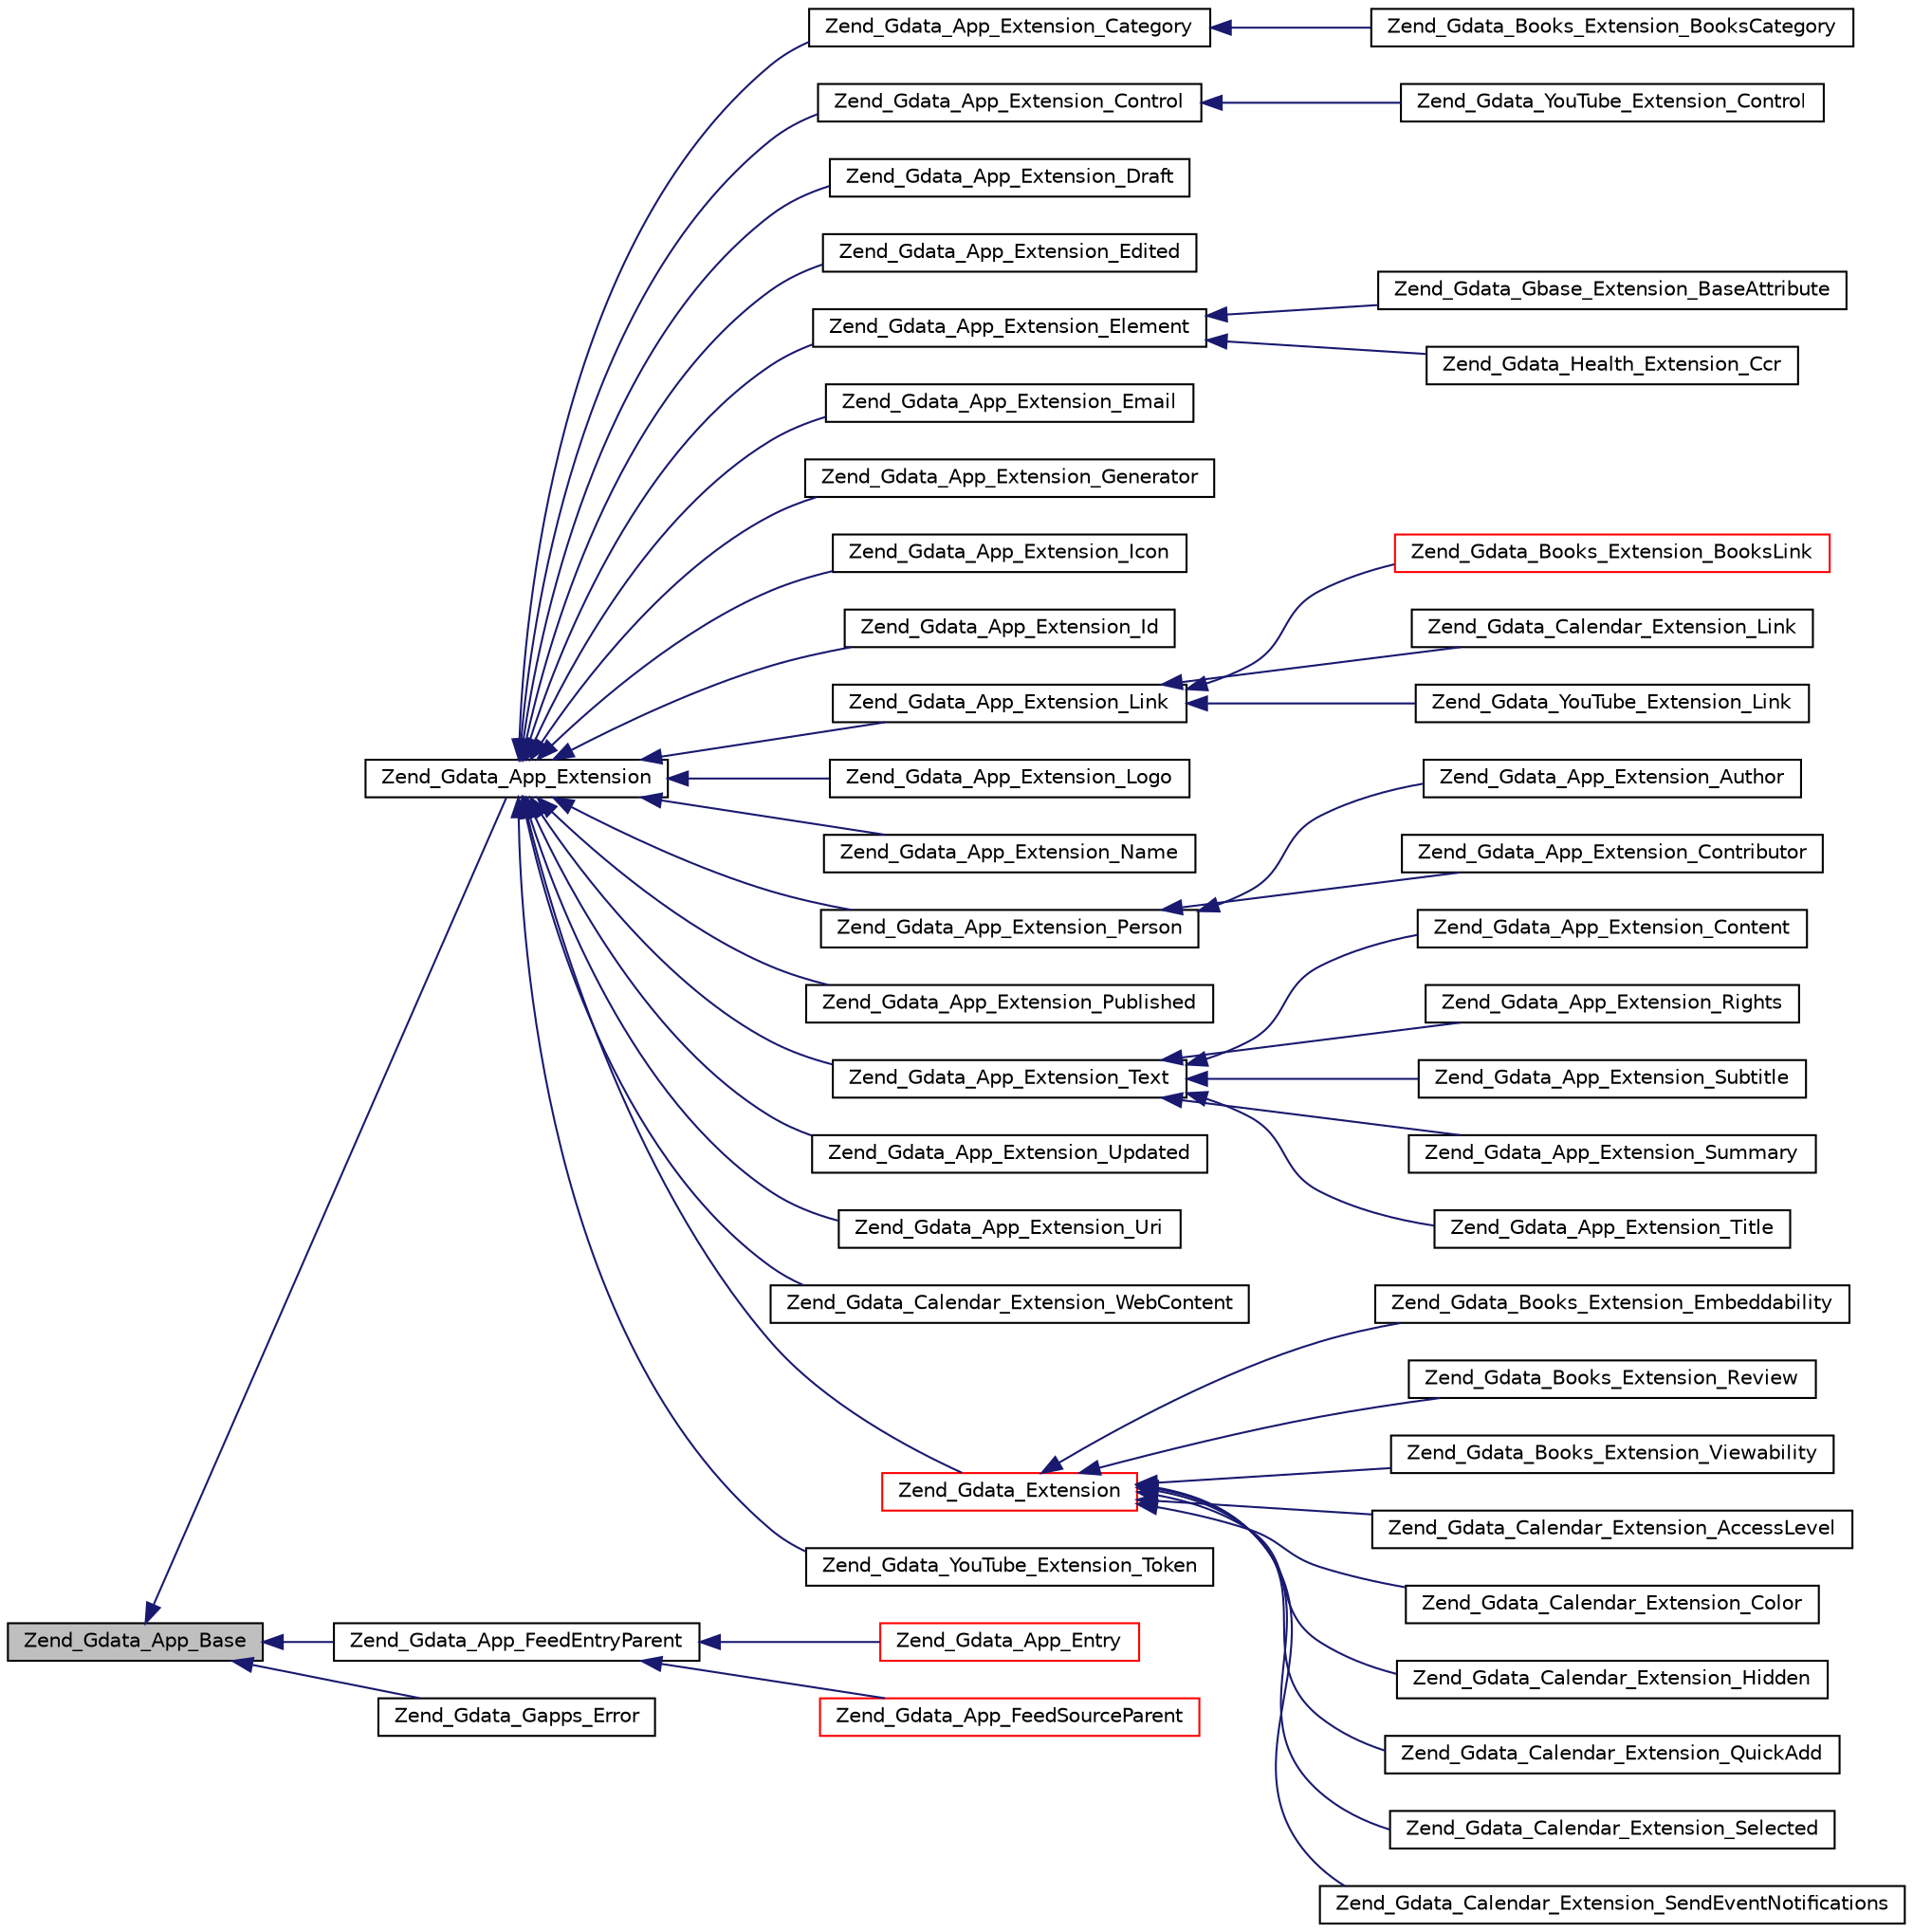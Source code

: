 digraph G
{
  edge [fontname="Helvetica",fontsize="10",labelfontname="Helvetica",labelfontsize="10"];
  node [fontname="Helvetica",fontsize="10",shape=record];
  rankdir="LR";
  Node1 [label="Zend_Gdata_App_Base",height=0.2,width=0.4,color="black", fillcolor="grey75", style="filled" fontcolor="black"];
  Node1 -> Node2 [dir="back",color="midnightblue",fontsize="10",style="solid",fontname="Helvetica"];
  Node2 [label="Zend_Gdata_App_Extension",height=0.2,width=0.4,color="black", fillcolor="white", style="filled",URL="$class_zend___gdata___app___extension.html"];
  Node2 -> Node3 [dir="back",color="midnightblue",fontsize="10",style="solid",fontname="Helvetica"];
  Node3 [label="Zend_Gdata_App_Extension_Category",height=0.2,width=0.4,color="black", fillcolor="white", style="filled",URL="$class_zend___gdata___app___extension___category.html"];
  Node3 -> Node4 [dir="back",color="midnightblue",fontsize="10",style="solid",fontname="Helvetica"];
  Node4 [label="Zend_Gdata_Books_Extension_BooksCategory",height=0.2,width=0.4,color="black", fillcolor="white", style="filled",URL="$class_zend___gdata___books___extension___books_category.html"];
  Node2 -> Node5 [dir="back",color="midnightblue",fontsize="10",style="solid",fontname="Helvetica"];
  Node5 [label="Zend_Gdata_App_Extension_Control",height=0.2,width=0.4,color="black", fillcolor="white", style="filled",URL="$class_zend___gdata___app___extension___control.html"];
  Node5 -> Node6 [dir="back",color="midnightblue",fontsize="10",style="solid",fontname="Helvetica"];
  Node6 [label="Zend_Gdata_YouTube_Extension_Control",height=0.2,width=0.4,color="black", fillcolor="white", style="filled",URL="$class_zend___gdata___you_tube___extension___control.html"];
  Node2 -> Node7 [dir="back",color="midnightblue",fontsize="10",style="solid",fontname="Helvetica"];
  Node7 [label="Zend_Gdata_App_Extension_Draft",height=0.2,width=0.4,color="black", fillcolor="white", style="filled",URL="$class_zend___gdata___app___extension___draft.html"];
  Node2 -> Node8 [dir="back",color="midnightblue",fontsize="10",style="solid",fontname="Helvetica"];
  Node8 [label="Zend_Gdata_App_Extension_Edited",height=0.2,width=0.4,color="black", fillcolor="white", style="filled",URL="$class_zend___gdata___app___extension___edited.html"];
  Node2 -> Node9 [dir="back",color="midnightblue",fontsize="10",style="solid",fontname="Helvetica"];
  Node9 [label="Zend_Gdata_App_Extension_Element",height=0.2,width=0.4,color="black", fillcolor="white", style="filled",URL="$class_zend___gdata___app___extension___element.html"];
  Node9 -> Node10 [dir="back",color="midnightblue",fontsize="10",style="solid",fontname="Helvetica"];
  Node10 [label="Zend_Gdata_Gbase_Extension_BaseAttribute",height=0.2,width=0.4,color="black", fillcolor="white", style="filled",URL="$class_zend___gdata___gbase___extension___base_attribute.html"];
  Node9 -> Node11 [dir="back",color="midnightblue",fontsize="10",style="solid",fontname="Helvetica"];
  Node11 [label="Zend_Gdata_Health_Extension_Ccr",height=0.2,width=0.4,color="black", fillcolor="white", style="filled",URL="$class_zend___gdata___health___extension___ccr.html"];
  Node2 -> Node12 [dir="back",color="midnightblue",fontsize="10",style="solid",fontname="Helvetica"];
  Node12 [label="Zend_Gdata_App_Extension_Email",height=0.2,width=0.4,color="black", fillcolor="white", style="filled",URL="$class_zend___gdata___app___extension___email.html"];
  Node2 -> Node13 [dir="back",color="midnightblue",fontsize="10",style="solid",fontname="Helvetica"];
  Node13 [label="Zend_Gdata_App_Extension_Generator",height=0.2,width=0.4,color="black", fillcolor="white", style="filled",URL="$class_zend___gdata___app___extension___generator.html"];
  Node2 -> Node14 [dir="back",color="midnightblue",fontsize="10",style="solid",fontname="Helvetica"];
  Node14 [label="Zend_Gdata_App_Extension_Icon",height=0.2,width=0.4,color="black", fillcolor="white", style="filled",URL="$class_zend___gdata___app___extension___icon.html"];
  Node2 -> Node15 [dir="back",color="midnightblue",fontsize="10",style="solid",fontname="Helvetica"];
  Node15 [label="Zend_Gdata_App_Extension_Id",height=0.2,width=0.4,color="black", fillcolor="white", style="filled",URL="$class_zend___gdata___app___extension___id.html"];
  Node2 -> Node16 [dir="back",color="midnightblue",fontsize="10",style="solid",fontname="Helvetica"];
  Node16 [label="Zend_Gdata_App_Extension_Link",height=0.2,width=0.4,color="black", fillcolor="white", style="filled",URL="$class_zend___gdata___app___extension___link.html"];
  Node16 -> Node17 [dir="back",color="midnightblue",fontsize="10",style="solid",fontname="Helvetica"];
  Node17 [label="Zend_Gdata_Books_Extension_BooksLink",height=0.2,width=0.4,color="red", fillcolor="white", style="filled",URL="$class_zend___gdata___books___extension___books_link.html"];
  Node16 -> Node18 [dir="back",color="midnightblue",fontsize="10",style="solid",fontname="Helvetica"];
  Node18 [label="Zend_Gdata_Calendar_Extension_Link",height=0.2,width=0.4,color="black", fillcolor="white", style="filled",URL="$class_zend___gdata___calendar___extension___link.html"];
  Node16 -> Node19 [dir="back",color="midnightblue",fontsize="10",style="solid",fontname="Helvetica"];
  Node19 [label="Zend_Gdata_YouTube_Extension_Link",height=0.2,width=0.4,color="black", fillcolor="white", style="filled",URL="$class_zend___gdata___you_tube___extension___link.html"];
  Node2 -> Node20 [dir="back",color="midnightblue",fontsize="10",style="solid",fontname="Helvetica"];
  Node20 [label="Zend_Gdata_App_Extension_Logo",height=0.2,width=0.4,color="black", fillcolor="white", style="filled",URL="$class_zend___gdata___app___extension___logo.html"];
  Node2 -> Node21 [dir="back",color="midnightblue",fontsize="10",style="solid",fontname="Helvetica"];
  Node21 [label="Zend_Gdata_App_Extension_Name",height=0.2,width=0.4,color="black", fillcolor="white", style="filled",URL="$class_zend___gdata___app___extension___name.html"];
  Node2 -> Node22 [dir="back",color="midnightblue",fontsize="10",style="solid",fontname="Helvetica"];
  Node22 [label="Zend_Gdata_App_Extension_Person",height=0.2,width=0.4,color="black", fillcolor="white", style="filled",URL="$class_zend___gdata___app___extension___person.html"];
  Node22 -> Node23 [dir="back",color="midnightblue",fontsize="10",style="solid",fontname="Helvetica"];
  Node23 [label="Zend_Gdata_App_Extension_Author",height=0.2,width=0.4,color="black", fillcolor="white", style="filled",URL="$class_zend___gdata___app___extension___author.html"];
  Node22 -> Node24 [dir="back",color="midnightblue",fontsize="10",style="solid",fontname="Helvetica"];
  Node24 [label="Zend_Gdata_App_Extension_Contributor",height=0.2,width=0.4,color="black", fillcolor="white", style="filled",URL="$class_zend___gdata___app___extension___contributor.html"];
  Node2 -> Node25 [dir="back",color="midnightblue",fontsize="10",style="solid",fontname="Helvetica"];
  Node25 [label="Zend_Gdata_App_Extension_Published",height=0.2,width=0.4,color="black", fillcolor="white", style="filled",URL="$class_zend___gdata___app___extension___published.html"];
  Node2 -> Node26 [dir="back",color="midnightblue",fontsize="10",style="solid",fontname="Helvetica"];
  Node26 [label="Zend_Gdata_App_Extension_Text",height=0.2,width=0.4,color="black", fillcolor="white", style="filled",URL="$class_zend___gdata___app___extension___text.html"];
  Node26 -> Node27 [dir="back",color="midnightblue",fontsize="10",style="solid",fontname="Helvetica"];
  Node27 [label="Zend_Gdata_App_Extension_Content",height=0.2,width=0.4,color="black", fillcolor="white", style="filled",URL="$class_zend___gdata___app___extension___content.html"];
  Node26 -> Node28 [dir="back",color="midnightblue",fontsize="10",style="solid",fontname="Helvetica"];
  Node28 [label="Zend_Gdata_App_Extension_Rights",height=0.2,width=0.4,color="black", fillcolor="white", style="filled",URL="$class_zend___gdata___app___extension___rights.html"];
  Node26 -> Node29 [dir="back",color="midnightblue",fontsize="10",style="solid",fontname="Helvetica"];
  Node29 [label="Zend_Gdata_App_Extension_Subtitle",height=0.2,width=0.4,color="black", fillcolor="white", style="filled",URL="$class_zend___gdata___app___extension___subtitle.html"];
  Node26 -> Node30 [dir="back",color="midnightblue",fontsize="10",style="solid",fontname="Helvetica"];
  Node30 [label="Zend_Gdata_App_Extension_Summary",height=0.2,width=0.4,color="black", fillcolor="white", style="filled",URL="$class_zend___gdata___app___extension___summary.html"];
  Node26 -> Node31 [dir="back",color="midnightblue",fontsize="10",style="solid",fontname="Helvetica"];
  Node31 [label="Zend_Gdata_App_Extension_Title",height=0.2,width=0.4,color="black", fillcolor="white", style="filled",URL="$class_zend___gdata___app___extension___title.html"];
  Node2 -> Node32 [dir="back",color="midnightblue",fontsize="10",style="solid",fontname="Helvetica"];
  Node32 [label="Zend_Gdata_App_Extension_Updated",height=0.2,width=0.4,color="black", fillcolor="white", style="filled",URL="$class_zend___gdata___app___extension___updated.html"];
  Node2 -> Node33 [dir="back",color="midnightblue",fontsize="10",style="solid",fontname="Helvetica"];
  Node33 [label="Zend_Gdata_App_Extension_Uri",height=0.2,width=0.4,color="black", fillcolor="white", style="filled",URL="$class_zend___gdata___app___extension___uri.html"];
  Node2 -> Node34 [dir="back",color="midnightblue",fontsize="10",style="solid",fontname="Helvetica"];
  Node34 [label="Zend_Gdata_Calendar_Extension_WebContent",height=0.2,width=0.4,color="black", fillcolor="white", style="filled",URL="$class_zend___gdata___calendar___extension___web_content.html"];
  Node2 -> Node35 [dir="back",color="midnightblue",fontsize="10",style="solid",fontname="Helvetica"];
  Node35 [label="Zend_Gdata_Extension",height=0.2,width=0.4,color="red", fillcolor="white", style="filled",URL="$class_zend___gdata___extension.html"];
  Node35 -> Node36 [dir="back",color="midnightblue",fontsize="10",style="solid",fontname="Helvetica"];
  Node36 [label="Zend_Gdata_Books_Extension_Embeddability",height=0.2,width=0.4,color="black", fillcolor="white", style="filled",URL="$class_zend___gdata___books___extension___embeddability.html"];
  Node35 -> Node37 [dir="back",color="midnightblue",fontsize="10",style="solid",fontname="Helvetica"];
  Node37 [label="Zend_Gdata_Books_Extension_Review",height=0.2,width=0.4,color="black", fillcolor="white", style="filled",URL="$class_zend___gdata___books___extension___review.html"];
  Node35 -> Node38 [dir="back",color="midnightblue",fontsize="10",style="solid",fontname="Helvetica"];
  Node38 [label="Zend_Gdata_Books_Extension_Viewability",height=0.2,width=0.4,color="black", fillcolor="white", style="filled",URL="$class_zend___gdata___books___extension___viewability.html"];
  Node35 -> Node39 [dir="back",color="midnightblue",fontsize="10",style="solid",fontname="Helvetica"];
  Node39 [label="Zend_Gdata_Calendar_Extension_AccessLevel",height=0.2,width=0.4,color="black", fillcolor="white", style="filled",URL="$class_zend___gdata___calendar___extension___access_level.html"];
  Node35 -> Node40 [dir="back",color="midnightblue",fontsize="10",style="solid",fontname="Helvetica"];
  Node40 [label="Zend_Gdata_Calendar_Extension_Color",height=0.2,width=0.4,color="black", fillcolor="white", style="filled",URL="$class_zend___gdata___calendar___extension___color.html"];
  Node35 -> Node41 [dir="back",color="midnightblue",fontsize="10",style="solid",fontname="Helvetica"];
  Node41 [label="Zend_Gdata_Calendar_Extension_Hidden",height=0.2,width=0.4,color="black", fillcolor="white", style="filled",URL="$class_zend___gdata___calendar___extension___hidden.html"];
  Node35 -> Node42 [dir="back",color="midnightblue",fontsize="10",style="solid",fontname="Helvetica"];
  Node42 [label="Zend_Gdata_Calendar_Extension_QuickAdd",height=0.2,width=0.4,color="black", fillcolor="white", style="filled",URL="$class_zend___gdata___calendar___extension___quick_add.html"];
  Node35 -> Node43 [dir="back",color="midnightblue",fontsize="10",style="solid",fontname="Helvetica"];
  Node43 [label="Zend_Gdata_Calendar_Extension_Selected",height=0.2,width=0.4,color="black", fillcolor="white", style="filled",URL="$class_zend___gdata___calendar___extension___selected.html"];
  Node35 -> Node44 [dir="back",color="midnightblue",fontsize="10",style="solid",fontname="Helvetica"];
  Node44 [label="Zend_Gdata_Calendar_Extension_SendEventNotifications",height=0.2,width=0.4,color="black", fillcolor="white", style="filled",URL="$class_zend___gdata___calendar___extension___send_event_notifications.html"];
  Node2 -> Node45 [dir="back",color="midnightblue",fontsize="10",style="solid",fontname="Helvetica"];
  Node45 [label="Zend_Gdata_YouTube_Extension_Token",height=0.2,width=0.4,color="black", fillcolor="white", style="filled",URL="$class_zend___gdata___you_tube___extension___token.html"];
  Node1 -> Node46 [dir="back",color="midnightblue",fontsize="10",style="solid",fontname="Helvetica"];
  Node46 [label="Zend_Gdata_App_FeedEntryParent",height=0.2,width=0.4,color="black", fillcolor="white", style="filled",URL="$class_zend___gdata___app___feed_entry_parent.html"];
  Node46 -> Node47 [dir="back",color="midnightblue",fontsize="10",style="solid",fontname="Helvetica"];
  Node47 [label="Zend_Gdata_App_Entry",height=0.2,width=0.4,color="red", fillcolor="white", style="filled",URL="$class_zend___gdata___app___entry.html"];
  Node46 -> Node48 [dir="back",color="midnightblue",fontsize="10",style="solid",fontname="Helvetica"];
  Node48 [label="Zend_Gdata_App_FeedSourceParent",height=0.2,width=0.4,color="red", fillcolor="white", style="filled",URL="$class_zend___gdata___app___feed_source_parent.html"];
  Node1 -> Node49 [dir="back",color="midnightblue",fontsize="10",style="solid",fontname="Helvetica"];
  Node49 [label="Zend_Gdata_Gapps_Error",height=0.2,width=0.4,color="black", fillcolor="white", style="filled",URL="$class_zend___gdata___gapps___error.html"];
}
